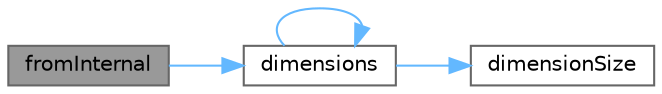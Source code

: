 digraph "fromInternal"
{
 // LATEX_PDF_SIZE
  bgcolor="transparent";
  edge [fontname=Helvetica,fontsize=10,labelfontname=Helvetica,labelfontsize=10];
  node [fontname=Helvetica,fontsize=10,shape=box,height=0.2,width=0.4];
  rankdir="LR";
  Node1 [id="Node000001",label="fromInternal",height=0.2,width=0.4,color="gray40", fillcolor="grey60", style="filled", fontcolor="black",tooltip="Container with unsigned char."];
  Node1 -> Node2 [id="edge1_Node000001_Node000002",color="steelblue1",style="solid",tooltip=" "];
  Node2 [id="Node000002",label="dimensions",height=0.2,width=0.4,color="grey40", fillcolor="white", style="filled",URL="$classmexplus_1_1_mx_array.html#a52e5d7c49cbd55e6b53fc282e8fb60b0",tooltip="Array of each dimension."];
  Node2 -> Node2 [id="edge2_Node000002_Node000002",color="steelblue1",style="solid",tooltip=" "];
  Node2 -> Node3 [id="edge3_Node000002_Node000003",color="steelblue1",style="solid",tooltip=" "];
  Node3 [id="Node000003",label="dimensionSize",height=0.2,width=0.4,color="grey40", fillcolor="white", style="filled",URL="$classmexplus_1_1_mx_array.html#a43c218ed4d4ddbe240f807fd1a5d9a8b",tooltip="Number of dimensions."];
}
